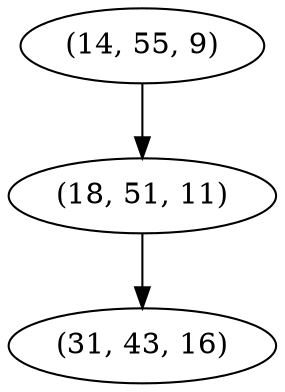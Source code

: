 digraph tree {
    "(14, 55, 9)";
    "(18, 51, 11)";
    "(31, 43, 16)";
    "(14, 55, 9)" -> "(18, 51, 11)";
    "(18, 51, 11)" -> "(31, 43, 16)";
}
